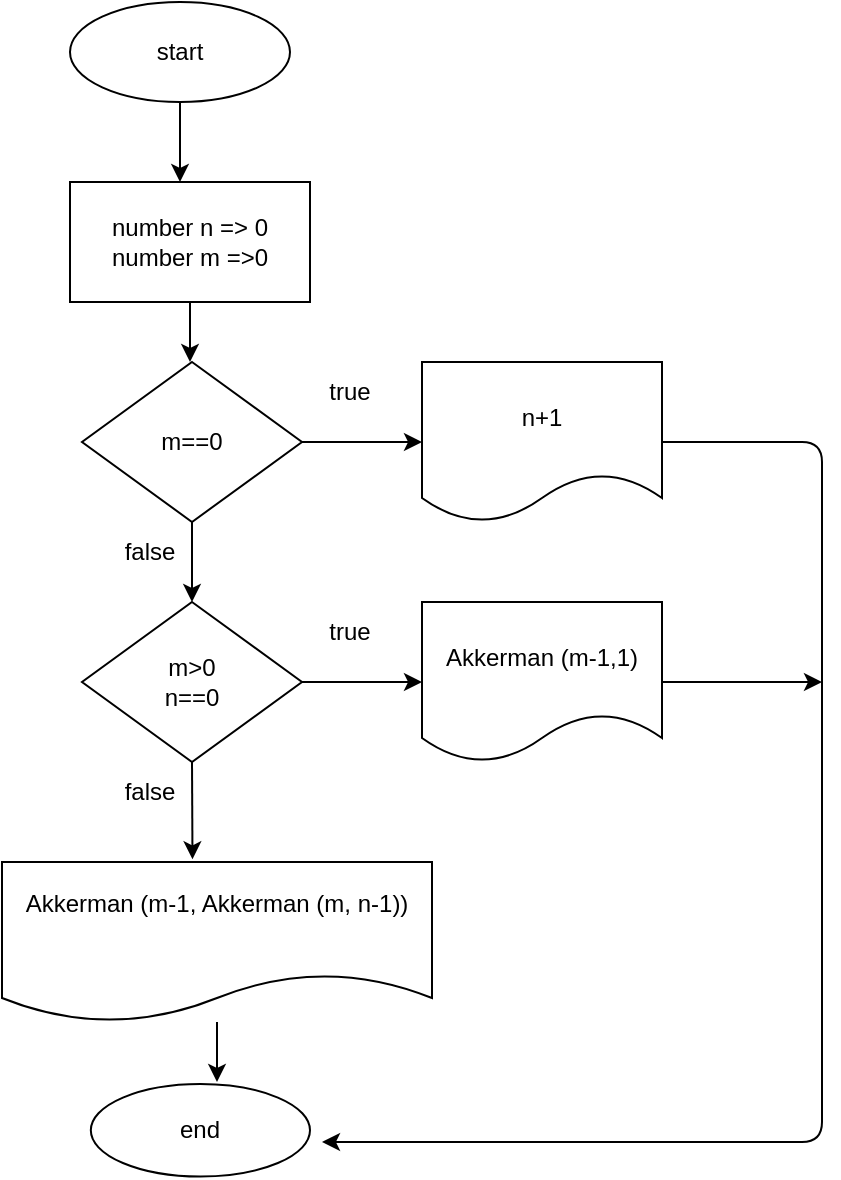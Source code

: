 <mxfile>
    <diagram id="HbxeLvtpUWm9eVgnZeDQ" name="Страница 1">
        <mxGraphModel dx="1115" dy="461" grid="1" gridSize="10" guides="1" tooltips="1" connect="1" arrows="1" fold="1" page="1" pageScale="1" pageWidth="827" pageHeight="1169" math="0" shadow="0">
            <root>
                <mxCell id="0"/>
                <mxCell id="1" parent="0"/>
                <mxCell id="9" style="edgeStyle=none;html=1;" parent="1" source="2" edge="1">
                    <mxGeometry relative="1" as="geometry">
                        <mxPoint x="359" y="110" as="targetPoint"/>
                    </mxGeometry>
                </mxCell>
                <mxCell id="2" value="start" style="ellipse;whiteSpace=wrap;html=1;" parent="1" vertex="1">
                    <mxGeometry x="304" y="20" width="110" height="50" as="geometry"/>
                </mxCell>
                <mxCell id="10" style="edgeStyle=none;html=1;entryX=0.5;entryY=0;entryDx=0;entryDy=0;" parent="1" source="3" edge="1">
                    <mxGeometry relative="1" as="geometry">
                        <mxPoint x="364" y="200" as="targetPoint"/>
                    </mxGeometry>
                </mxCell>
                <mxCell id="3" value="number&amp;nbsp;n =&amp;gt; 0&lt;br&gt;number m =&amp;gt;0" style="rounded=0;whiteSpace=wrap;html=1;" parent="1" vertex="1">
                    <mxGeometry x="304" y="110" width="120" height="60" as="geometry"/>
                </mxCell>
                <mxCell id="12" value="true" style="text;html=1;strokeColor=none;fillColor=none;align=center;verticalAlign=middle;whiteSpace=wrap;rounded=0;" parent="1" vertex="1">
                    <mxGeometry x="414.0" y="200" width="60" height="30" as="geometry"/>
                </mxCell>
                <mxCell id="23" value="end" style="ellipse;whiteSpace=wrap;html=1;rotation=0;" parent="1" vertex="1">
                    <mxGeometry x="314.41" y="561" width="109.59" height="46.28" as="geometry"/>
                </mxCell>
                <mxCell id="63" style="edgeStyle=none;html=1;exitX=0.5;exitY=1;exitDx=0;exitDy=0;entryX=0.5;entryY=0;entryDx=0;entryDy=0;" edge="1" parent="1" source="55" target="58">
                    <mxGeometry relative="1" as="geometry"/>
                </mxCell>
                <mxCell id="65" style="edgeStyle=none;html=1;exitX=1;exitY=0.5;exitDx=0;exitDy=0;" edge="1" parent="1" source="55" target="57">
                    <mxGeometry relative="1" as="geometry"/>
                </mxCell>
                <mxCell id="55" value="m==0" style="rhombus;whiteSpace=wrap;html=1;" vertex="1" parent="1">
                    <mxGeometry x="310" y="200" width="110" height="80" as="geometry"/>
                </mxCell>
                <mxCell id="68" style="edgeStyle=none;html=1;" edge="1" parent="1" source="56">
                    <mxGeometry relative="1" as="geometry">
                        <mxPoint x="680" y="360" as="targetPoint"/>
                    </mxGeometry>
                </mxCell>
                <mxCell id="56" value="Akkerman (m-1,1)" style="shape=document;whiteSpace=wrap;html=1;boundedLbl=1;" vertex="1" parent="1">
                    <mxGeometry x="480" y="320" width="120" height="80" as="geometry"/>
                </mxCell>
                <mxCell id="67" style="edgeStyle=none;html=1;" edge="1" parent="1" source="57">
                    <mxGeometry relative="1" as="geometry">
                        <mxPoint x="430" y="590" as="targetPoint"/>
                        <Array as="points">
                            <mxPoint x="680" y="240"/>
                            <mxPoint x="680" y="440"/>
                            <mxPoint x="680" y="590"/>
                        </Array>
                    </mxGeometry>
                </mxCell>
                <mxCell id="57" value="n+1" style="shape=document;whiteSpace=wrap;html=1;boundedLbl=1;" vertex="1" parent="1">
                    <mxGeometry x="480" y="200" width="120" height="80" as="geometry"/>
                </mxCell>
                <mxCell id="64" style="edgeStyle=none;html=1;exitX=0.5;exitY=1;exitDx=0;exitDy=0;entryX=0.443;entryY=-0.017;entryDx=0;entryDy=0;entryPerimeter=0;" edge="1" parent="1" source="58" target="59">
                    <mxGeometry relative="1" as="geometry"/>
                </mxCell>
                <mxCell id="66" style="edgeStyle=none;html=1;exitX=1;exitY=0.5;exitDx=0;exitDy=0;entryX=0;entryY=0.5;entryDx=0;entryDy=0;" edge="1" parent="1" source="58" target="56">
                    <mxGeometry relative="1" as="geometry"/>
                </mxCell>
                <mxCell id="58" value="m&amp;gt;0&lt;br&gt;n==0" style="rhombus;whiteSpace=wrap;html=1;" vertex="1" parent="1">
                    <mxGeometry x="310" y="320" width="110" height="80" as="geometry"/>
                </mxCell>
                <mxCell id="70" style="edgeStyle=none;html=1;" edge="1" parent="1" source="59">
                    <mxGeometry relative="1" as="geometry">
                        <mxPoint x="377.5" y="560" as="targetPoint"/>
                    </mxGeometry>
                </mxCell>
                <mxCell id="59" value="Akkerman (m-1, Akkerman (m, n-1))&lt;br&gt;&amp;nbsp;" style="shape=document;whiteSpace=wrap;html=1;boundedLbl=1;" vertex="1" parent="1">
                    <mxGeometry x="270" y="450" width="215" height="80" as="geometry"/>
                </mxCell>
                <mxCell id="60" value="false" style="text;html=1;strokeColor=none;fillColor=none;align=center;verticalAlign=middle;whiteSpace=wrap;rounded=0;" vertex="1" parent="1">
                    <mxGeometry x="314.41" y="280" width="60" height="30" as="geometry"/>
                </mxCell>
                <mxCell id="61" value="false" style="text;html=1;strokeColor=none;fillColor=none;align=center;verticalAlign=middle;whiteSpace=wrap;rounded=0;" vertex="1" parent="1">
                    <mxGeometry x="314.41" y="400" width="60" height="30" as="geometry"/>
                </mxCell>
                <mxCell id="69" value="true" style="text;html=1;strokeColor=none;fillColor=none;align=center;verticalAlign=middle;whiteSpace=wrap;rounded=0;" vertex="1" parent="1">
                    <mxGeometry x="414" y="320" width="60" height="30" as="geometry"/>
                </mxCell>
            </root>
        </mxGraphModel>
    </diagram>
</mxfile>